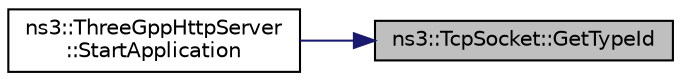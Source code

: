 digraph "ns3::TcpSocket::GetTypeId"
{
 // LATEX_PDF_SIZE
  edge [fontname="Helvetica",fontsize="10",labelfontname="Helvetica",labelfontsize="10"];
  node [fontname="Helvetica",fontsize="10",shape=record];
  rankdir="RL";
  Node1 [label="ns3::TcpSocket::GetTypeId",height=0.2,width=0.4,color="black", fillcolor="grey75", style="filled", fontcolor="black",tooltip="Get the type ID."];
  Node1 -> Node2 [dir="back",color="midnightblue",fontsize="10",style="solid",fontname="Helvetica"];
  Node2 [label="ns3::ThreeGppHttpServer\l::StartApplication",height=0.2,width=0.4,color="black", fillcolor="white", style="filled",URL="$classns3_1_1_three_gpp_http_server.html#a544fd4b36563a365fbd7013dc88c3bf0",tooltip="Application specific startup code."];
}
